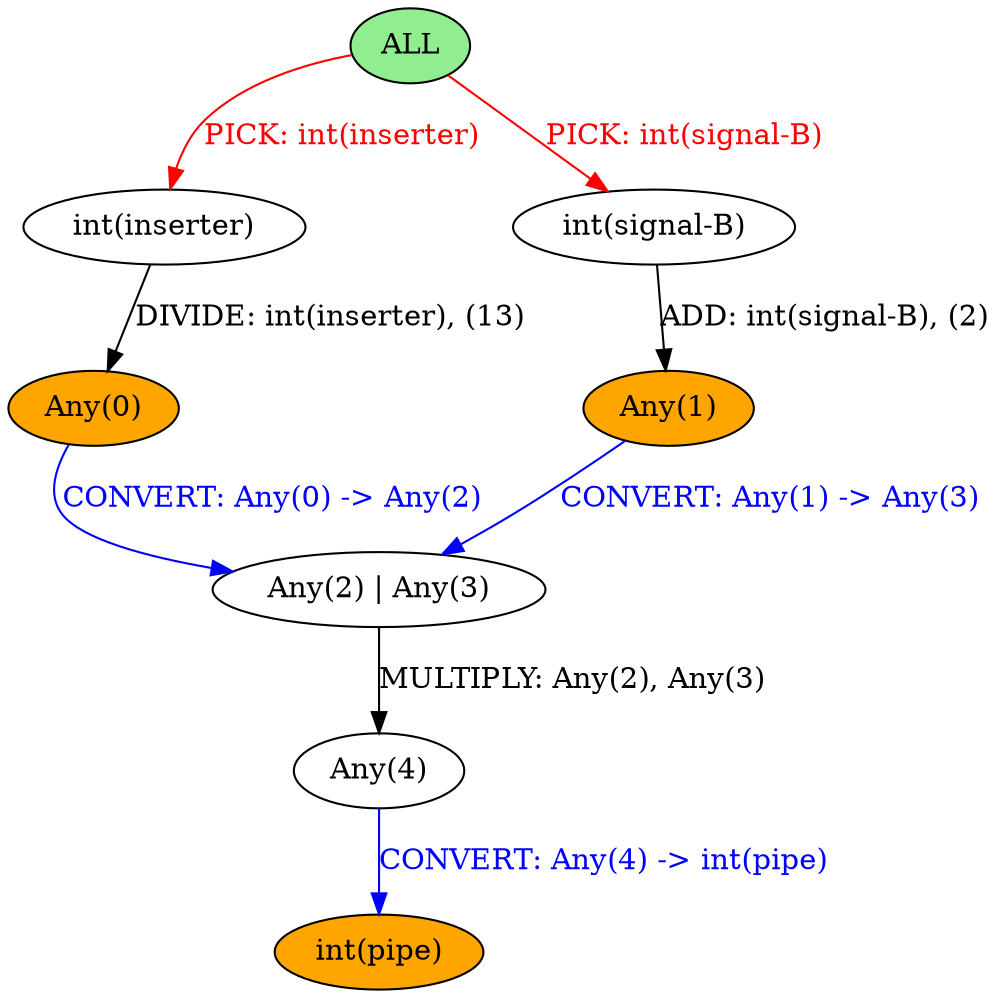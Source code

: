 strict digraph {
	nodesep=1
	5	[style=filled fillcolor=orange label="Any(0)"]
	0	[style=filled fillcolor=lightgreen label="ALL"]
	3	[style=filled fillcolor=white label="int(inserter)"]
	13	[style=filled fillcolor=white label="Any(2) | Any(3)"]
	15	[style=filled fillcolor=orange label="int(pipe)"]
	14	[style=filled fillcolor=white label="Any(4)"]
	8	[style=filled fillcolor=white label="int(signal-B)"]
	10	[style=filled fillcolor=orange label="Any(1)"]
	5 -> 13	[label="CONVERT: Any(0) -> Any(2)" color=blue fontcolor=blue]
	0 -> 3	[label="PICK: int(inserter)" color=red fontcolor=red]
	0 -> 8	[label="PICK: int(signal-B)" color=red fontcolor=red]
	3 -> 5	[label="DIVIDE: int(inserter), (13)" color=black fontcolor=black]
	13 -> 14	[label="MULTIPLY: Any(2), Any(3)" color=black fontcolor=black]
	14 -> 15	[label="CONVERT: Any(4) -> int(pipe)" color=blue fontcolor=blue]
	8 -> 10	[label="ADD: int(signal-B), (2)" color=black fontcolor=black]
	10 -> 13	[label="CONVERT: Any(1) -> Any(3)" color=blue fontcolor=blue]
}
